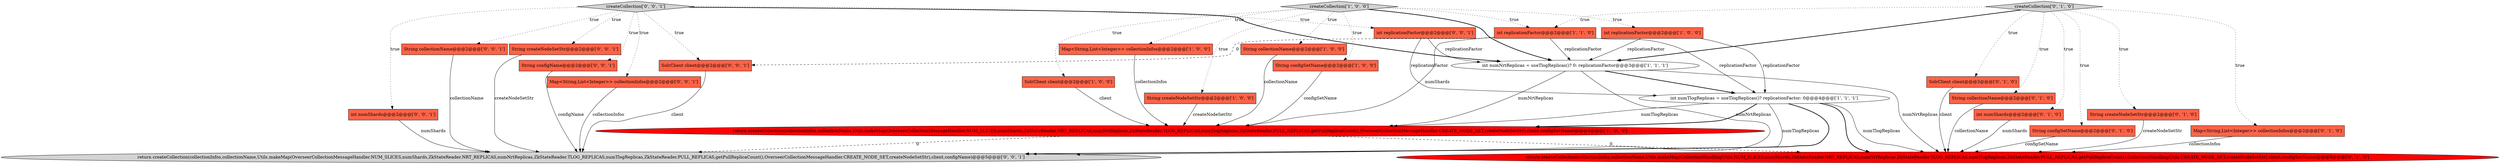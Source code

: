 digraph {
0 [style = filled, label = "String collectionName@@@2@@@['1', '0', '0']", fillcolor = tomato, shape = box image = "AAA0AAABBB1BBB"];
3 [style = filled, label = "return createCollection(collectionInfos,collectionName,Utils.makeMap(OverseerCollectionMessageHandler.NUM_SLICES,numShards,ZkStateReader.NRT_REPLICAS,numNrtReplicas,ZkStateReader.TLOG_REPLICAS,numTlogReplicas,ZkStateReader.PULL_REPLICAS,getPullReplicaCount(),OverseerCollectionMessageHandler.CREATE_NODE_SET,createNodeSetStr),client,configSetName)@@@5@@@['1', '0', '0']", fillcolor = red, shape = ellipse image = "AAA1AAABBB1BBB"];
4 [style = filled, label = "int replicationFactor@@@2@@@['1', '0', '0']", fillcolor = tomato, shape = box image = "AAA0AAABBB1BBB"];
11 [style = filled, label = "SolrClient client@@@2@@@['0', '1', '0']", fillcolor = tomato, shape = box image = "AAA0AAABBB2BBB"];
5 [style = filled, label = "Map<String,List<Integer>> collectionInfos@@@2@@@['1', '0', '0']", fillcolor = tomato, shape = box image = "AAA0AAABBB1BBB"];
14 [style = filled, label = "String collectionName@@@2@@@['0', '1', '0']", fillcolor = tomato, shape = box image = "AAA0AAABBB2BBB"];
7 [style = filled, label = "String configSetName@@@2@@@['1', '0', '0']", fillcolor = tomato, shape = box image = "AAA0AAABBB1BBB"];
19 [style = filled, label = "Map<String,List<Integer>> collectionInfos@@@2@@@['0', '0', '1']", fillcolor = tomato, shape = box image = "AAA0AAABBB3BBB"];
8 [style = filled, label = "SolrClient client@@@2@@@['1', '0', '0']", fillcolor = tomato, shape = box image = "AAA0AAABBB1BBB"];
2 [style = filled, label = "int numTlogReplicas = useTlogReplicas()? replicationFactor: 0@@@4@@@['1', '1', '1']", fillcolor = white, shape = ellipse image = "AAA0AAABBB1BBB"];
10 [style = filled, label = "int replicationFactor@@@2@@@['1', '1', '0']", fillcolor = tomato, shape = box image = "AAA0AAABBB1BBB"];
21 [style = filled, label = "int numShards@@@2@@@['0', '0', '1']", fillcolor = tomato, shape = box image = "AAA0AAABBB3BBB"];
16 [style = filled, label = "int numShards@@@2@@@['0', '1', '0']", fillcolor = tomato, shape = box image = "AAA0AAABBB2BBB"];
15 [style = filled, label = "String configSetName@@@2@@@['0', '1', '0']", fillcolor = tomato, shape = box image = "AAA0AAABBB2BBB"];
24 [style = filled, label = "String collectionName@@@2@@@['0', '0', '1']", fillcolor = tomato, shape = box image = "AAA0AAABBB3BBB"];
20 [style = filled, label = "return createCollection(collectionInfos,collectionName,Utils.makeMap(OverseerCollectionMessageHandler.NUM_SLICES,numShards,ZkStateReader.NRT_REPLICAS,numNrtReplicas,ZkStateReader.TLOG_REPLICAS,numTlogReplicas,ZkStateReader.PULL_REPLICAS,getPullReplicaCount(),OverseerCollectionMessageHandler.CREATE_NODE_SET,createNodeSetStr),client,configName)@@@5@@@['0', '0', '1']", fillcolor = lightgray, shape = ellipse image = "AAA0AAABBB3BBB"];
26 [style = filled, label = "SolrClient client@@@2@@@['0', '0', '1']", fillcolor = tomato, shape = box image = "AAA0AAABBB3BBB"];
6 [style = filled, label = "int numNrtReplicas = useTlogReplicas()? 0: replicationFactor@@@3@@@['1', '1', '1']", fillcolor = white, shape = ellipse image = "AAA0AAABBB1BBB"];
17 [style = filled, label = "createCollection['0', '1', '0']", fillcolor = lightgray, shape = diamond image = "AAA0AAABBB2BBB"];
9 [style = filled, label = "createCollection['1', '0', '0']", fillcolor = lightgray, shape = diamond image = "AAA0AAABBB1BBB"];
18 [style = filled, label = "String createNodeSetStr@@@2@@@['0', '1', '0']", fillcolor = tomato, shape = box image = "AAA0AAABBB2BBB"];
23 [style = filled, label = "String createNodeSetStr@@@2@@@['0', '0', '1']", fillcolor = tomato, shape = box image = "AAA0AAABBB3BBB"];
13 [style = filled, label = "Map<String,List<Integer>> collectionInfos@@@2@@@['0', '1', '0']", fillcolor = tomato, shape = box image = "AAA0AAABBB2BBB"];
22 [style = filled, label = "String configName@@@2@@@['0', '0', '1']", fillcolor = tomato, shape = box image = "AAA0AAABBB3BBB"];
25 [style = filled, label = "int replicationFactor@@@2@@@['0', '0', '1']", fillcolor = tomato, shape = box image = "AAA0AAABBB3BBB"];
27 [style = filled, label = "createCollection['0', '0', '1']", fillcolor = lightgray, shape = diamond image = "AAA0AAABBB3BBB"];
12 [style = filled, label = "return createCollection(collectionInfos,collectionName,Utils.makeMap(CollectionHandlingUtils.NUM_SLICES,numShards,ZkStateReader.NRT_REPLICAS,numNrtReplicas,ZkStateReader.TLOG_REPLICAS,numTlogReplicas,ZkStateReader.PULL_REPLICAS,getPullReplicaCount(),CollectionHandlingUtils.CREATE_NODE_SET,createNodeSetStr),client,configSetName)@@@5@@@['0', '1', '0']", fillcolor = red, shape = ellipse image = "AAA1AAABBB2BBB"];
1 [style = filled, label = "String createNodeSetStr@@@2@@@['1', '0', '0']", fillcolor = tomato, shape = box image = "AAA0AAABBB1BBB"];
13->12 [style = solid, label="collectionInfos"];
22->20 [style = solid, label="configName"];
6->20 [style = solid, label="numNrtReplicas"];
2->20 [style = bold, label=""];
9->0 [style = dotted, label="true"];
27->22 [style = dotted, label="true"];
7->3 [style = solid, label="configSetName"];
27->25 [style = dotted, label="true"];
17->18 [style = dotted, label="true"];
6->3 [style = solid, label="numNrtReplicas"];
17->6 [style = bold, label=""];
15->12 [style = solid, label="configSetName"];
27->26 [style = dotted, label="true"];
2->3 [style = bold, label=""];
2->20 [style = solid, label="numTlogReplicas"];
10->6 [style = solid, label="replicationFactor"];
17->14 [style = dotted, label="true"];
8->3 [style = solid, label="client"];
27->23 [style = dotted, label="true"];
23->20 [style = solid, label="createNodeSetStr"];
25->2 [style = solid, label="replicationFactor"];
27->24 [style = dotted, label="true"];
10->2 [style = solid, label="replicationFactor"];
14->12 [style = solid, label="collectionName"];
16->12 [style = solid, label="numShards"];
27->21 [style = dotted, label="true"];
27->19 [style = dotted, label="true"];
27->6 [style = bold, label=""];
0->3 [style = solid, label="collectionName"];
1->3 [style = solid, label="createNodeSetStr"];
2->12 [style = bold, label=""];
9->6 [style = bold, label=""];
19->20 [style = solid, label="collectionInfos"];
6->2 [style = bold, label=""];
9->8 [style = dotted, label="true"];
17->16 [style = dotted, label="true"];
17->10 [style = dotted, label="true"];
10->26 [style = dashed, label="0"];
17->15 [style = dotted, label="true"];
26->20 [style = solid, label="client"];
18->12 [style = solid, label="createNodeSetStr"];
3->12 [style = dashed, label="0"];
5->3 [style = solid, label="collectionInfos"];
2->12 [style = solid, label="numTlogReplicas"];
11->12 [style = solid, label="client"];
3->20 [style = dashed, label="0"];
9->1 [style = dotted, label="true"];
24->20 [style = solid, label="collectionName"];
9->4 [style = dotted, label="true"];
6->12 [style = solid, label="numNrtReplicas"];
21->20 [style = solid, label="numShards"];
4->6 [style = solid, label="replicationFactor"];
4->2 [style = solid, label="replicationFactor"];
10->3 [style = solid, label="numShards"];
25->6 [style = solid, label="replicationFactor"];
9->7 [style = dotted, label="true"];
2->3 [style = solid, label="numTlogReplicas"];
17->13 [style = dotted, label="true"];
9->10 [style = dotted, label="true"];
17->11 [style = dotted, label="true"];
9->5 [style = dotted, label="true"];
}
